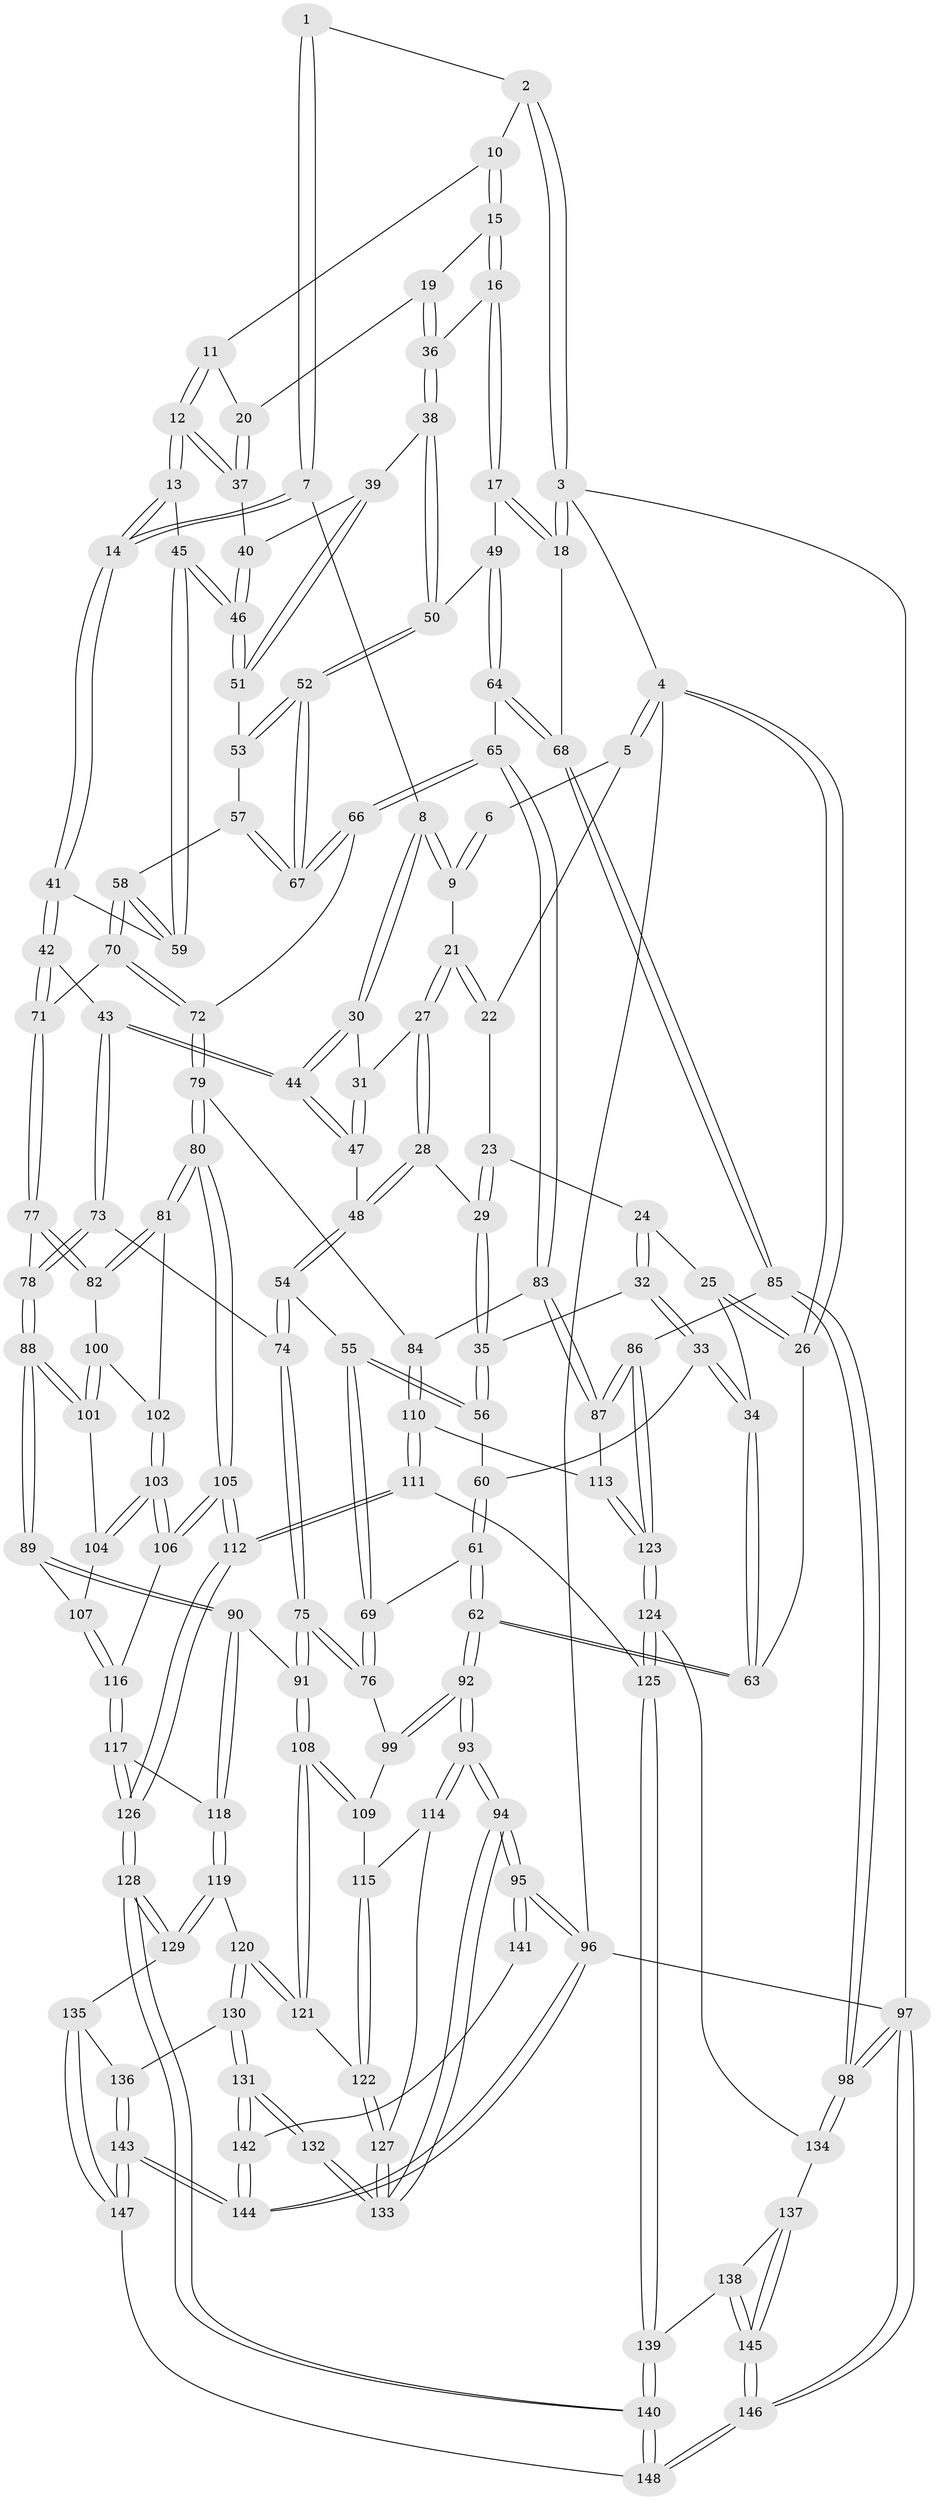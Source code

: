 // Generated by graph-tools (version 1.1) at 2025/01/03/09/25 05:01:05]
// undirected, 148 vertices, 367 edges
graph export_dot {
graph [start="1"]
  node [color=gray90,style=filled];
  1 [pos="+0.5826700431679496+0"];
  2 [pos="+0.6971734090975038+0"];
  3 [pos="+1+0"];
  4 [pos="+0+0"];
  5 [pos="+0+0"];
  6 [pos="+0.3613050715380273+0"];
  7 [pos="+0.48954784529148687+0.1037069972015181"];
  8 [pos="+0.45377678709995817+0.1169227582538789"];
  9 [pos="+0.29805935466988015+0.09955044466013006"];
  10 [pos="+0.7110015093278466+0"];
  11 [pos="+0.7059224569755639+0.043260491365067676"];
  12 [pos="+0.6418450512773215+0.1911205323110569"];
  13 [pos="+0.61764902784154+0.21417300289373256"];
  14 [pos="+0.5554929031306295+0.2208654181344395"];
  15 [pos="+0.8529212729345345+0.141782067553928"];
  16 [pos="+0.8960671473786471+0.16915604431825573"];
  17 [pos="+1+0.16568816777167272"];
  18 [pos="+1+0.08073786063449306"];
  19 [pos="+0.7554855470028794+0.17923261807766439"];
  20 [pos="+0.7535758776659053+0.1795363908599943"];
  21 [pos="+0.2651784303006007+0.12040607443095411"];
  22 [pos="+0.1533150274848024+0.06439942815453302"];
  23 [pos="+0.14124494122666115+0.09623864964513693"];
  24 [pos="+0.10114945144909832+0.16931643884114775"];
  25 [pos="+0.08148551685169288+0.16623722556772316"];
  26 [pos="+0+0"];
  27 [pos="+0.2654813918686681+0.1917371631350864"];
  28 [pos="+0.2523095741132613+0.21619895709813378"];
  29 [pos="+0.1855291068390873+0.23940228003036948"];
  30 [pos="+0.38972143986267926+0.21086275584641184"];
  31 [pos="+0.3224697132100127+0.20848779076662763"];
  32 [pos="+0.10898283342161749+0.22503026340686008"];
  33 [pos="+0.042941880966597894+0.2660303535091948"];
  34 [pos="+0+0.2554950221532097"];
  35 [pos="+0.1683123018569956+0.2491355794725885"];
  36 [pos="+0.8444738251501501+0.2333692874359299"];
  37 [pos="+0.7530848660502187+0.18033725897618877"];
  38 [pos="+0.8438324734287175+0.23469175955870744"];
  39 [pos="+0.7821648261750442+0.25503371429933064"];
  40 [pos="+0.752011844199784+0.19667244225172908"];
  41 [pos="+0.5306157155581528+0.29610630925053705"];
  42 [pos="+0.5212765916181497+0.3137257320772786"];
  43 [pos="+0.4263877328735477+0.35583640520619736"];
  44 [pos="+0.41348548139856056+0.3476627475571012"];
  45 [pos="+0.6892854786120532+0.2654110457931064"];
  46 [pos="+0.6930813091456157+0.26366929936694"];
  47 [pos="+0.376942372308321+0.3409445409739393"];
  48 [pos="+0.2972348367361598+0.3359331680285952"];
  49 [pos="+1+0.2444862318491745"];
  50 [pos="+0.863005255340499+0.32174869166375863"];
  51 [pos="+0.776286340970858+0.26778951997195083"];
  52 [pos="+0.8561533923351765+0.33519400382422376"];
  53 [pos="+0.7769162690225538+0.27219558827027"];
  54 [pos="+0.24144075148277552+0.38021237916763206"];
  55 [pos="+0.19409395700093904+0.36951864364259507"];
  56 [pos="+0.16336152509540788+0.325704192361843"];
  57 [pos="+0.7497089918837433+0.337390367355122"];
  58 [pos="+0.7025874163221758+0.34235601609656047"];
  59 [pos="+0.6961386378544389+0.328175135794811"];
  60 [pos="+0.09065520429862295+0.33040192452898"];
  61 [pos="+0.0301821391867735+0.4678138487431631"];
  62 [pos="+0+0.4851123682369492"];
  63 [pos="+0+0.2582196313509323"];
  64 [pos="+0.9325938777783614+0.3928847476256668"];
  65 [pos="+0.8870315913229776+0.4373501415576345"];
  66 [pos="+0.8562264993961276+0.4165120945743592"];
  67 [pos="+0.8467745115374793+0.3855055195061236"];
  68 [pos="+1+0.3225097459789582"];
  69 [pos="+0.07332022382850584+0.4775395552684226"];
  70 [pos="+0.6716311615224564+0.41162108804201597"];
  71 [pos="+0.6152654801830619+0.4218932067033979"];
  72 [pos="+0.7402421942920371+0.46672155916374347"];
  73 [pos="+0.42226069653073167+0.4373489247504774"];
  74 [pos="+0.2637096990158523+0.4895558204926797"];
  75 [pos="+0.23059292012369592+0.5718566597310296"];
  76 [pos="+0.1878808049855115+0.5716611993827069"];
  77 [pos="+0.571242704234922+0.5163706535726414"];
  78 [pos="+0.4496101286934658+0.49660271826676705"];
  79 [pos="+0.7247121022233898+0.5909259072381363"];
  80 [pos="+0.6510461357202968+0.6077795818145565"];
  81 [pos="+0.6145832595311683+0.5832078257889728"];
  82 [pos="+0.5994775067236849+0.5683081281115828"];
  83 [pos="+0.9111397843859215+0.47708357282901165"];
  84 [pos="+0.7680379724752648+0.6120916422549981"];
  85 [pos="+1+0.6340050021634349"];
  86 [pos="+1+0.632603988302618"];
  87 [pos="+1+0.6290333465937384"];
  88 [pos="+0.40333199874242515+0.5964930925145124"];
  89 [pos="+0.31467750650574156+0.6384408692611585"];
  90 [pos="+0.3093570291785552+0.6398431509548155"];
  91 [pos="+0.30465305605513054+0.6382111472625219"];
  92 [pos="+0+0.6242904974230281"];
  93 [pos="+0+0.7190321676750349"];
  94 [pos="+0+0.7908943498720177"];
  95 [pos="+0+0.9920714818810817"];
  96 [pos="+0+1"];
  97 [pos="+1+1"];
  98 [pos="+1+0.779412156853709"];
  99 [pos="+0.14914438163964094+0.6169520788278706"];
  100 [pos="+0.5090278367798697+0.6121309403813493"];
  101 [pos="+0.44660533457231527+0.6240006324169868"];
  102 [pos="+0.5288725432886394+0.6585480149501202"];
  103 [pos="+0.5019296467683819+0.7056017114215085"];
  104 [pos="+0.44853601769798646+0.6270445634902986"];
  105 [pos="+0.6023977322516884+0.8044183036806802"];
  106 [pos="+0.5099417190148122+0.7371326983611953"];
  107 [pos="+0.4305598631209946+0.7182847780211418"];
  108 [pos="+0.1977368043048949+0.7592483627044563"];
  109 [pos="+0.12836528412754042+0.6635629856640084"];
  110 [pos="+0.8190455722371769+0.6770229185409099"];
  111 [pos="+0.7811225842532745+0.7434970487333546"];
  112 [pos="+0.6176770574880288+0.8455675286857076"];
  113 [pos="+0.8904043729188019+0.68371584775124"];
  114 [pos="+0+0.7224113098643642"];
  115 [pos="+0.07046194832258004+0.7155516565264993"];
  116 [pos="+0.4619486772320714+0.7437203226057232"];
  117 [pos="+0.3896937763171352+0.7918550556210628"];
  118 [pos="+0.3470865749769968+0.8029306726284076"];
  119 [pos="+0.3430501449534066+0.8124971206415943"];
  120 [pos="+0.25958915551964395+0.8510565198661454"];
  121 [pos="+0.1829663397175215+0.8073676664712425"];
  122 [pos="+0.16019014149161634+0.8133034634480982"];
  123 [pos="+0.8780767496140783+0.8526689082886013"];
  124 [pos="+0.8712308270608171+0.8666496563131636"];
  125 [pos="+0.862758918904457+0.8697122458387953"];
  126 [pos="+0.6138066253167951+0.9024684826951369"];
  127 [pos="+0.13187308893653968+0.8416956688805202"];
  128 [pos="+0.6157191087684777+0.9493413958430991"];
  129 [pos="+0.40383528750514186+0.9073415220744144"];
  130 [pos="+0.2556338174094448+0.9184540856267325"];
  131 [pos="+0.13374446856845548+0.952802677623997"];
  132 [pos="+0.11576182320606167+0.9167518667962792"];
  133 [pos="+0.11286965456758687+0.8668261756755395"];
  134 [pos="+0.9367036157075653+0.8902889429561297"];
  135 [pos="+0.3529461171416693+0.9578638359755886"];
  136 [pos="+0.26655900622502654+0.9379070924562397"];
  137 [pos="+0.9532552927070513+0.9652809167028543"];
  138 [pos="+0.8241169166586624+0.92892152379204"];
  139 [pos="+0.8114209047398994+0.9209008673190235"];
  140 [pos="+0.6398219763309935+1"];
  141 [pos="+0.0324110425871946+0.938055510822771"];
  142 [pos="+0.12623362545134845+1"];
  143 [pos="+0.18663145372366677+1"];
  144 [pos="+0.11478824854896327+1"];
  145 [pos="+0.9881722358872467+1"];
  146 [pos="+1+1"];
  147 [pos="+0.3815996231154385+1"];
  148 [pos="+0.6331924620609645+1"];
  1 -- 2;
  1 -- 7;
  1 -- 7;
  2 -- 3;
  2 -- 3;
  2 -- 10;
  3 -- 4;
  3 -- 18;
  3 -- 18;
  3 -- 97;
  4 -- 5;
  4 -- 5;
  4 -- 26;
  4 -- 26;
  4 -- 96;
  5 -- 6;
  5 -- 22;
  6 -- 9;
  6 -- 9;
  7 -- 8;
  7 -- 14;
  7 -- 14;
  8 -- 9;
  8 -- 9;
  8 -- 30;
  8 -- 30;
  9 -- 21;
  10 -- 11;
  10 -- 15;
  10 -- 15;
  11 -- 12;
  11 -- 12;
  11 -- 20;
  12 -- 13;
  12 -- 13;
  12 -- 37;
  12 -- 37;
  13 -- 14;
  13 -- 14;
  13 -- 45;
  14 -- 41;
  14 -- 41;
  15 -- 16;
  15 -- 16;
  15 -- 19;
  16 -- 17;
  16 -- 17;
  16 -- 36;
  17 -- 18;
  17 -- 18;
  17 -- 49;
  18 -- 68;
  19 -- 20;
  19 -- 36;
  19 -- 36;
  20 -- 37;
  20 -- 37;
  21 -- 22;
  21 -- 22;
  21 -- 27;
  21 -- 27;
  22 -- 23;
  23 -- 24;
  23 -- 29;
  23 -- 29;
  24 -- 25;
  24 -- 32;
  24 -- 32;
  25 -- 26;
  25 -- 26;
  25 -- 34;
  26 -- 63;
  27 -- 28;
  27 -- 28;
  27 -- 31;
  28 -- 29;
  28 -- 48;
  28 -- 48;
  29 -- 35;
  29 -- 35;
  30 -- 31;
  30 -- 44;
  30 -- 44;
  31 -- 47;
  31 -- 47;
  32 -- 33;
  32 -- 33;
  32 -- 35;
  33 -- 34;
  33 -- 34;
  33 -- 60;
  34 -- 63;
  34 -- 63;
  35 -- 56;
  35 -- 56;
  36 -- 38;
  36 -- 38;
  37 -- 40;
  38 -- 39;
  38 -- 50;
  38 -- 50;
  39 -- 40;
  39 -- 51;
  39 -- 51;
  40 -- 46;
  40 -- 46;
  41 -- 42;
  41 -- 42;
  41 -- 59;
  42 -- 43;
  42 -- 71;
  42 -- 71;
  43 -- 44;
  43 -- 44;
  43 -- 73;
  43 -- 73;
  44 -- 47;
  44 -- 47;
  45 -- 46;
  45 -- 46;
  45 -- 59;
  45 -- 59;
  46 -- 51;
  46 -- 51;
  47 -- 48;
  48 -- 54;
  48 -- 54;
  49 -- 50;
  49 -- 64;
  49 -- 64;
  50 -- 52;
  50 -- 52;
  51 -- 53;
  52 -- 53;
  52 -- 53;
  52 -- 67;
  52 -- 67;
  53 -- 57;
  54 -- 55;
  54 -- 74;
  54 -- 74;
  55 -- 56;
  55 -- 56;
  55 -- 69;
  55 -- 69;
  56 -- 60;
  57 -- 58;
  57 -- 67;
  57 -- 67;
  58 -- 59;
  58 -- 59;
  58 -- 70;
  58 -- 70;
  60 -- 61;
  60 -- 61;
  61 -- 62;
  61 -- 62;
  61 -- 69;
  62 -- 63;
  62 -- 63;
  62 -- 92;
  62 -- 92;
  64 -- 65;
  64 -- 68;
  64 -- 68;
  65 -- 66;
  65 -- 66;
  65 -- 83;
  65 -- 83;
  66 -- 67;
  66 -- 67;
  66 -- 72;
  68 -- 85;
  68 -- 85;
  69 -- 76;
  69 -- 76;
  70 -- 71;
  70 -- 72;
  70 -- 72;
  71 -- 77;
  71 -- 77;
  72 -- 79;
  72 -- 79;
  73 -- 74;
  73 -- 78;
  73 -- 78;
  74 -- 75;
  74 -- 75;
  75 -- 76;
  75 -- 76;
  75 -- 91;
  75 -- 91;
  76 -- 99;
  77 -- 78;
  77 -- 82;
  77 -- 82;
  78 -- 88;
  78 -- 88;
  79 -- 80;
  79 -- 80;
  79 -- 84;
  80 -- 81;
  80 -- 81;
  80 -- 105;
  80 -- 105;
  81 -- 82;
  81 -- 82;
  81 -- 102;
  82 -- 100;
  83 -- 84;
  83 -- 87;
  83 -- 87;
  84 -- 110;
  84 -- 110;
  85 -- 86;
  85 -- 98;
  85 -- 98;
  86 -- 87;
  86 -- 87;
  86 -- 123;
  86 -- 123;
  87 -- 113;
  88 -- 89;
  88 -- 89;
  88 -- 101;
  88 -- 101;
  89 -- 90;
  89 -- 90;
  89 -- 107;
  90 -- 91;
  90 -- 118;
  90 -- 118;
  91 -- 108;
  91 -- 108;
  92 -- 93;
  92 -- 93;
  92 -- 99;
  92 -- 99;
  93 -- 94;
  93 -- 94;
  93 -- 114;
  93 -- 114;
  94 -- 95;
  94 -- 95;
  94 -- 133;
  94 -- 133;
  95 -- 96;
  95 -- 96;
  95 -- 141;
  95 -- 141;
  96 -- 144;
  96 -- 144;
  96 -- 97;
  97 -- 98;
  97 -- 98;
  97 -- 146;
  97 -- 146;
  98 -- 134;
  98 -- 134;
  99 -- 109;
  100 -- 101;
  100 -- 101;
  100 -- 102;
  101 -- 104;
  102 -- 103;
  102 -- 103;
  103 -- 104;
  103 -- 104;
  103 -- 106;
  103 -- 106;
  104 -- 107;
  105 -- 106;
  105 -- 106;
  105 -- 112;
  105 -- 112;
  106 -- 116;
  107 -- 116;
  107 -- 116;
  108 -- 109;
  108 -- 109;
  108 -- 121;
  108 -- 121;
  109 -- 115;
  110 -- 111;
  110 -- 111;
  110 -- 113;
  111 -- 112;
  111 -- 112;
  111 -- 125;
  112 -- 126;
  112 -- 126;
  113 -- 123;
  113 -- 123;
  114 -- 115;
  114 -- 127;
  115 -- 122;
  115 -- 122;
  116 -- 117;
  116 -- 117;
  117 -- 118;
  117 -- 126;
  117 -- 126;
  118 -- 119;
  118 -- 119;
  119 -- 120;
  119 -- 129;
  119 -- 129;
  120 -- 121;
  120 -- 121;
  120 -- 130;
  120 -- 130;
  121 -- 122;
  122 -- 127;
  122 -- 127;
  123 -- 124;
  123 -- 124;
  124 -- 125;
  124 -- 125;
  124 -- 134;
  125 -- 139;
  125 -- 139;
  126 -- 128;
  126 -- 128;
  127 -- 133;
  127 -- 133;
  128 -- 129;
  128 -- 129;
  128 -- 140;
  128 -- 140;
  129 -- 135;
  130 -- 131;
  130 -- 131;
  130 -- 136;
  131 -- 132;
  131 -- 132;
  131 -- 142;
  131 -- 142;
  132 -- 133;
  132 -- 133;
  134 -- 137;
  135 -- 136;
  135 -- 147;
  135 -- 147;
  136 -- 143;
  136 -- 143;
  137 -- 138;
  137 -- 145;
  137 -- 145;
  138 -- 139;
  138 -- 145;
  138 -- 145;
  139 -- 140;
  139 -- 140;
  140 -- 148;
  140 -- 148;
  141 -- 142;
  142 -- 144;
  142 -- 144;
  143 -- 144;
  143 -- 144;
  143 -- 147;
  143 -- 147;
  145 -- 146;
  145 -- 146;
  146 -- 148;
  146 -- 148;
  147 -- 148;
}
